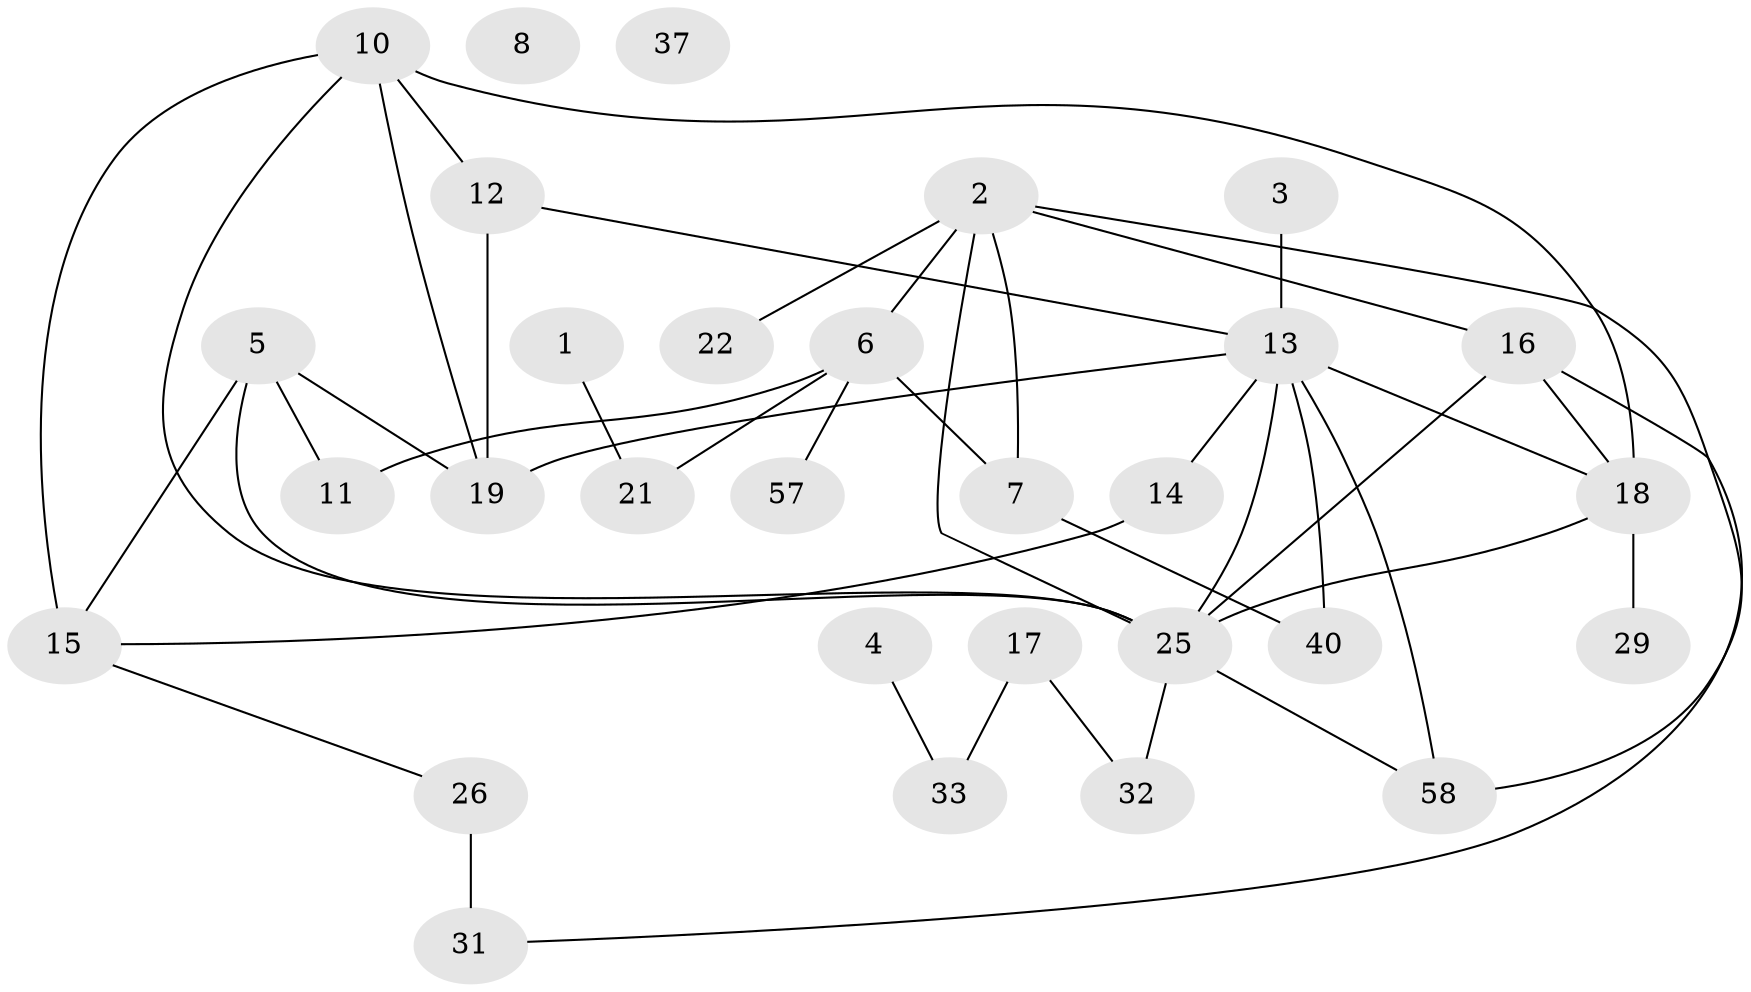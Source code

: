 // original degree distribution, {1: 0.18032786885245902, 3: 0.32786885245901637, 4: 0.14754098360655737, 2: 0.22950819672131148, 0: 0.03278688524590164, 5: 0.04918032786885246, 6: 0.01639344262295082, 8: 0.01639344262295082}
// Generated by graph-tools (version 1.1) at 2025/12/03/09/25 04:12:56]
// undirected, 30 vertices, 43 edges
graph export_dot {
graph [start="1"]
  node [color=gray90,style=filled];
  1;
  2 [super="+46+23"];
  3;
  4;
  5 [super="+35+36"];
  6 [super="+9+50+30"];
  7 [super="+51"];
  8;
  10 [super="+45"];
  11 [super="+60"];
  12;
  13 [super="+41+42"];
  14 [super="+39"];
  15 [super="+28+34"];
  16 [super="+20+44"];
  17;
  18;
  19 [super="+24"];
  21 [super="+38"];
  22;
  25 [super="+43+53"];
  26 [super="+47"];
  29 [super="+48"];
  31;
  32;
  33 [super="+56"];
  37;
  40;
  57;
  58 [super="+61"];
  1 -- 21;
  2 -- 58;
  2 -- 6 [weight=2];
  2 -- 22;
  2 -- 16;
  2 -- 25;
  2 -- 7;
  3 -- 13;
  4 -- 33;
  5 -- 11;
  5 -- 15 [weight=2];
  5 -- 19 [weight=3];
  5 -- 25;
  6 -- 11;
  6 -- 7;
  6 -- 57;
  6 -- 21;
  7 -- 40;
  10 -- 18;
  10 -- 25;
  10 -- 12;
  10 -- 15;
  10 -- 19;
  12 -- 13;
  12 -- 19;
  13 -- 58;
  13 -- 18;
  13 -- 40;
  13 -- 14 [weight=2];
  13 -- 25 [weight=2];
  13 -- 19;
  14 -- 15;
  15 -- 26;
  16 -- 25;
  16 -- 18;
  16 -- 31;
  17 -- 32;
  17 -- 33;
  18 -- 29;
  18 -- 25;
  25 -- 32;
  25 -- 58;
  26 -- 31 [weight=2];
}
